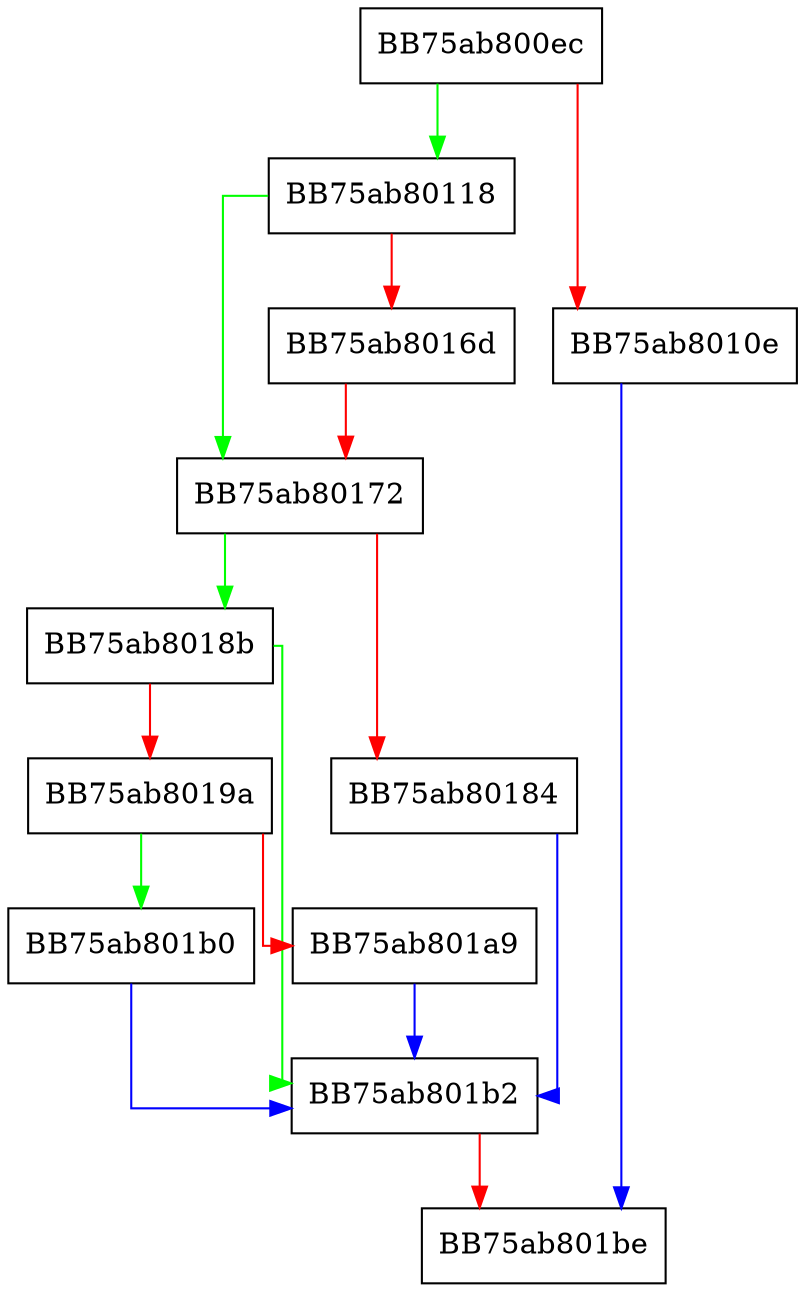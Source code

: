 digraph MergeType {
  node [shape="box"];
  graph [splines=ortho];
  BB75ab800ec -> BB75ab80118 [color="green"];
  BB75ab800ec -> BB75ab8010e [color="red"];
  BB75ab8010e -> BB75ab801be [color="blue"];
  BB75ab80118 -> BB75ab80172 [color="green"];
  BB75ab80118 -> BB75ab8016d [color="red"];
  BB75ab8016d -> BB75ab80172 [color="red"];
  BB75ab80172 -> BB75ab8018b [color="green"];
  BB75ab80172 -> BB75ab80184 [color="red"];
  BB75ab80184 -> BB75ab801b2 [color="blue"];
  BB75ab8018b -> BB75ab801b2 [color="green"];
  BB75ab8018b -> BB75ab8019a [color="red"];
  BB75ab8019a -> BB75ab801b0 [color="green"];
  BB75ab8019a -> BB75ab801a9 [color="red"];
  BB75ab801a9 -> BB75ab801b2 [color="blue"];
  BB75ab801b0 -> BB75ab801b2 [color="blue"];
  BB75ab801b2 -> BB75ab801be [color="red"];
}